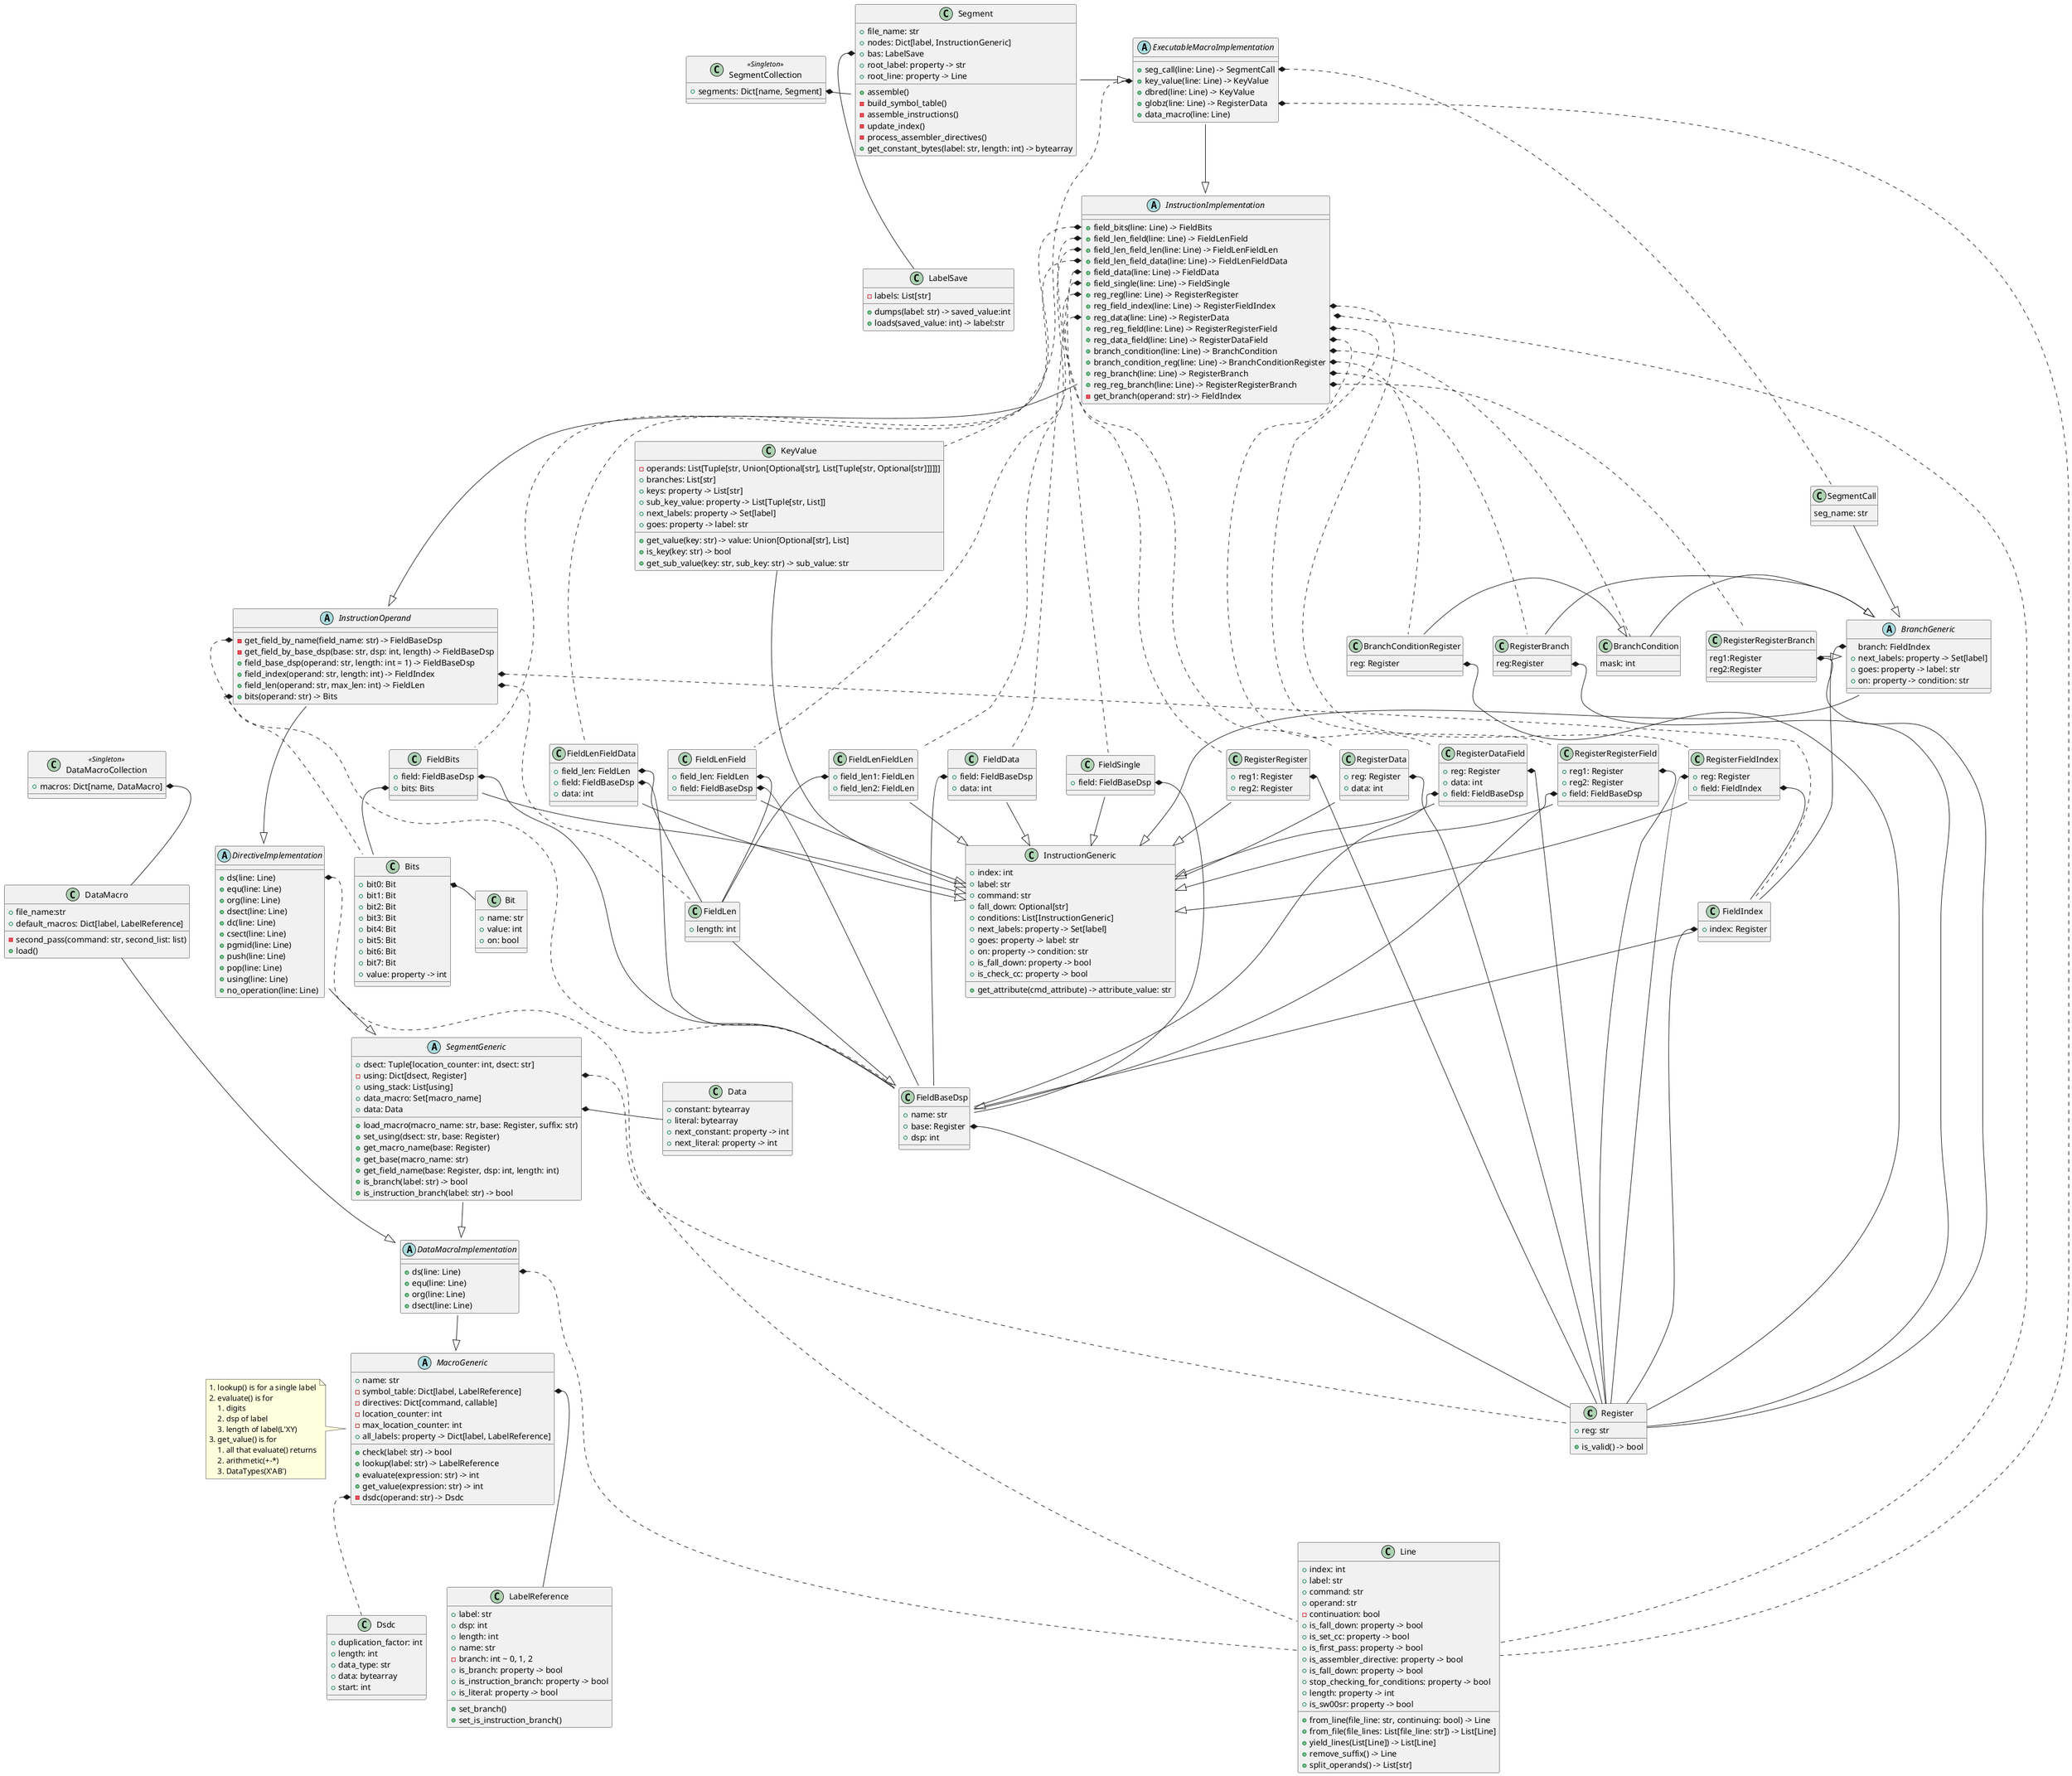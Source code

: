 @startuml

class Register {
    +reg: str
    +is_valid() -> bool
}


class Line {
    +index: int
    +label: str
    +command: str
    +operand: str
    -continuation: bool
    +is_fall_down: property -> bool
    +is_set_cc: property -> bool
    +is_first_pass: property -> bool
    +is_assembler_directive: property -> bool
    +is_fall_down: property -> bool
    +stop_checking_for_conditions: property -> bool
    +length: property -> int
    +is_sw00sr: property -> bool
    +from_line(file_line: str, continuing: bool) -> Line
    +from_file(file_lines: List[file_line: str]) -> List[Line]
    +yield_lines(List[Line]) -> List[Line]
    +remove_suffix() -> Line
    +split_operands() -> List[str] 
}

class LabelReference {
    +label: str
    +dsp: int
    +length: int
    +name: str
    -branch: int ~ 0, 1, 2
    +is_branch: property -> bool
    +is_instruction_branch: property -> bool
    +is_literal: property -> bool
    +set_branch()
    +set_is_instruction_branch()
}

class Dsdc {
    +duplication_factor: int
    +length: int
    +data_type: str
    +data: bytearray
    +start: int
}

abstract class MacroGeneric {
    +name: str
    -symbol_table: Dict[label, LabelReference]
    -directives: Dict[command, callable]
    -location_counter: int
    -max_location_counter: int
    +all_labels: property -> Dict[label, LabelReference]
    +check(label: str) -> bool
    +lookup(label: str) -> LabelReference
    +evaluate(expression: str) -> int
    +get_value(expression: str) -> int
    -dsdc(operand: str) -> Dsdc
}
note left
# lookup() is for a single label
# evaluate() is for
## digits
## dsp of label
## length of label(L'XY)
# get_value() is for
## all that evaluate() returns
## arithmetic(+-*)
## DataTypes(X'AB')
end note

MacroGeneric::symbol_table *-- LabelReference
MacroGeneric::dsdc *.. Dsdc

abstract class DataMacroImplementation {
    +ds(line: Line)
    +equ(line: Line)
    +org(line: Line)
    +dsect(line: Line)
}
DataMacroImplementation --|>  MacroGeneric
DataMacroImplementation::Line *... Line

class DataMacro {
    +file_name:str
    +default_macros: Dict[label, LabelReference]
    -second_pass(command: str, second_list: list)
    +load()
}
DataMacro ---|>  DataMacroImplementation

class Data {
    +constant: bytearray
    +literal: bytearray
    +next_constant: property -> int
    +next_literal: property -> int
}


abstract class SegmentGeneric {
    +dsect: Tuple[location_counter: int, dsect: str]
    -using: Dict[dsect, Register]
    +using_stack: List[using]
    +data_macro: Set[macro_name]
    +data: Data
    +load_macro(macro_name: str, base: Register, suffix: str)
    +set_using(dsect: str, base: Register)
    +get_macro_name(base: Register)
    +get_base(macro_name: str)
    +get_field_name(base: Register, dsp: int, length: int)
    +is_branch(label: str) -> bool
    +is_instruction_branch(label: str) -> bool
}

SegmentGeneric --|> DataMacroImplementation
SegmentGeneric::Register *... Register
SegmentGeneric::Data *- Data

abstract class DirectiveImplementation {
    +ds(line: Line)
    +equ(line: Line)
    +org(line: Line)
    +dsect(line: Line)
    +dc(line: Line)
    +csect(line: Line)
    +pgmid(line: Line)
    +push(line: Line)
    +pop(line: Line)
    +using(line: Line)
    +no_operation(line: Line)
}

DirectiveImplementation --|> SegmentGeneric
DirectiveImplementation::Line *... Line

abstract class InstructionOperand {
    -get_field_by_name(field_name: str) -> FieldBaseDsp
    -get_field_by_base_dsp(base: str, dsp: int, length) -> FieldBaseDsp
    +field_base_dsp(operand: str, length: int = 1) -> FieldBaseDsp
    +field_index(operand: str, length: int) -> FieldIndex
    +field_len(operand: str, max_len: int) -> FieldLen
    +bits(operand: str) -> Bits
}

InstructionOperand ---|> DirectiveImplementation
InstructionOperand::FieldBaseDsp *... FieldBaseDsp
InstructionOperand::FieldIndex *... FieldIndex
InstructionOperand::FieldLen *... FieldLen
InstructionOperand::Bits *... Bits

class FieldBaseDsp {
    +name: str
    +base: Register
    +dsp: int
}

FieldBaseDsp::Register *-- Register

class FieldIndex {
    +index: Register
}

FieldIndex --|> FieldBaseDsp
FieldIndex::Register *-- Register


class FieldLen {
    +length: int
}

FieldLen --|> FieldBaseDsp

class Bit {
    +name: str
    +value: int
    +on: bool
}

class Bits {
    +bit0: Bit
    +bit1: Bit
    +bit2: Bit
    +bit3: Bit
    +bit4: Bit
    +bit5: Bit
    +bit6: Bit
    +bit7: Bit
    +value: property -> int
}

Bits::Bit *- Bit


abstract class InstructionImplementation {
    +field_bits(line: Line) -> FieldBits
    +field_len_field(line: Line) -> FieldLenField
    +field_len_field_len(line: Line) -> FieldLenFieldLen
    +field_len_field_data(line: Line) -> FieldLenFieldData
    +field_data(line: Line) -> FieldData
    +field_single(line: Line) -> FieldSingle
    +reg_reg(line: Line) -> RegisterRegister
    +reg_field_index(line: Line) -> RegisterFieldIndex
    +reg_data(line: Line) -> RegisterData
    +reg_reg_field(line: Line) -> RegisterRegisterField
    +reg_data_field(line: Line) -> RegisterDataField
    +branch_condition(line: Line) -> BranchCondition
    +branch_condition_reg(line: Line) -> BranchConditionRegister
    +reg_branch(line: Line) -> RegisterBranch
    +reg_reg_branch(line: Line) -> RegisterRegisterBranch
    -get_branch(operand: str) -> FieldIndex
}

InstructionImplementation::FieldBits *... FieldBits
InstructionImplementation::FieldLenField *... FieldLenField
InstructionImplementation::FieldLenFieldData *... FieldLenFieldData
InstructionImplementation::FieldLenFieldLen *... FieldLenFieldLen
InstructionImplementation::FieldData *... FieldData
InstructionImplementation::FieldSingle *... FieldSingle
InstructionImplementation::RegisterRegister *... RegisterRegister
InstructionImplementation::RegisterFieldIndex *... RegisterFieldIndex
InstructionImplementation::RegisterData *... RegisterData
InstructionImplementation::RegisterRegisterField *... RegisterRegisterField
InstructionImplementation::RegisterDataField *... RegisterDataField
InstructionImplementation::BranchCondition *... BranchCondition
InstructionImplementation::BranchConditionRegister *... BranchConditionRegister
InstructionImplementation::RegisterBranch *... RegisterBranch
InstructionImplementation::RegisterRegisterBranch *... RegisterRegisterBranch
InstructionImplementation::Line *... Line
InstructionImplementation ---|> InstructionOperand

class InstructionGeneric {
    +index: int
    +label: str
    +command: str
    +fall_down: Optional[str]
    +conditions: List[InstructionGeneric]
    +next_labels: property -> Set[label]
    +goes: property -> label: str
    +on: property -> condition: str
    +is_fall_down: property -> bool
    +is_check_cc: property -> bool
    +get_attribute(cmd_attribute) -> attribute_value: str
}

class FieldBits {
    +field: FieldBaseDsp
    +bits: Bits
}

FieldBits::field *-- FieldBaseDsp
FieldBits::Bits *-- Bits
FieldBits --|> InstructionGeneric

class FieldLenField {
    +field_len: FieldLen
    +field: FieldBaseDsp
}

FieldLenField::FieldBaseDsp *-- FieldBaseDsp
FieldLenField::FieldLen *-- FieldLen
FieldLenField --|> InstructionGeneric

class FieldLenFieldLen {
    +field_len1: FieldLen
    +field_len2: FieldLen
}

FieldLenFieldLen::FieldLen *-- FieldLen
FieldLenFieldLen --|> InstructionGeneric

class FieldLenFieldData {
    +field_len: FieldLen
    +field: FieldBaseDsp
    +data: int
}

FieldLenFieldData::FieldBaseDsp *-- FieldBaseDsp
FieldLenFieldData::FieldLen *-- FieldLen
FieldLenFieldData --|> InstructionGeneric

class FieldData {
    +field: FieldBaseDsp
    +data: int
}

FieldData::FieldBaseDsp *-- FieldBaseDsp
FieldData --|> InstructionGeneric

class FieldSingle {
    +field: FieldBaseDsp
}

FieldSingle::FieldBaseDsp *-- FieldBaseDsp
FieldSingle --|> InstructionGeneric

class RegisterRegister {
    +reg1: Register
    +reg2: Register
}

RegisterRegister::Register *-- Register
RegisterRegister --|> InstructionGeneric

class RegisterFieldIndex {
    +reg: Register
    +field: FieldIndex
}

RegisterFieldIndex::Register *-- Register
RegisterFieldIndex::FieldIndex *-- FieldIndex
RegisterFieldIndex --|> InstructionGeneric

class RegisterData {
    +reg: Register
    +data: int
}

RegisterData::Register *-- Register
RegisterData --|> InstructionGeneric

class RegisterRegisterField {
    +reg1: Register
    +reg2: Register
    +field: FieldBaseDsp
}

RegisterRegisterField::Register *-- Register
RegisterRegisterField::FieldBaseDsp *-- FieldBaseDsp
RegisterRegisterField --|> InstructionGeneric

class RegisterDataField {
    +reg: Register
    +data: int
    +field: FieldBaseDsp
}

RegisterDataField::Register *-- Register
RegisterDataField::FieldBaseDsp *-- FieldBaseDsp
RegisterDataField --|> InstructionGeneric

abstract class BranchGeneric {
    branch: FieldIndex
    +next_labels: property -> Set[label]
    +goes: property -> label: str
    +on: property -> condition: str
}

BranchGeneric::FieldIndex *-- FieldIndex
BranchGeneric -|> InstructionGeneric

class BranchCondition {
    mask: int
}

BranchCondition -|> BranchGeneric

class BranchConditionRegister {
    reg: Register
}

BranchConditionRegister::Register *--- Register
BranchConditionRegister -|> BranchCondition

class RegisterBranch {
    reg:Register
}

RegisterBranch::Register *--- Register
RegisterBranch -|> BranchGeneric

class RegisterRegisterBranch {
    reg1:Register
    reg2:Register
}

RegisterRegisterBranch::Register *--- Register
RegisterRegisterBranch -|> BranchGeneric


abstract class ExecutableMacroImplementation {
    +seg_call(line: Line) -> SegmentCall
    +key_value(line: Line) -> KeyValue
    +dbred(line: Line) -> KeyValue
    +globz(line: Line) -> RegisterData
    +data_macro(line: Line)
}

ExecutableMacroImplementation --|> InstructionImplementation
ExecutableMacroImplementation::SegmentCall *... SegmentCall
ExecutableMacroImplementation::KeyValue *... KeyValue
ExecutableMacroImplementation::Line *... Line


class SegmentCall {
    seg_name: str
}

SegmentCall -|> BranchGeneric

class KeyValue {
    -operands: List[Tuple[str, Union[Optional[str], List[Tuple[str, Optional[str]]]]]]
    +branches: List[str]
    +keys: property -> List[str]
    +sub_key_value: property -> List[Tuple[str, List]]
    +next_labels: property -> Set[label]
    +goes: property -> label: str
    +get_value(key: str) -> value: Union[Optional[str], List]
    +is_key(key: str) -> bool
    +get_sub_value(key: str, sub_key: str) -> sub_value: str
}

KeyValue -|> InstructionGeneric

class LabelSave {
    -labels: List[str]
    +dumps(label: str) -> saved_value:int
    +loads(saved_value: int) -> label:str
}

class Segment {
    +file_name: str
    +nodes: Dict[label, InstructionGeneric]
    +bas: LabelSave
    +root_label: property -> str
    +root_line: property -> Line
    +assemble()
    -build_symbol_table()
    -assemble_instructions()
    -update_index()
    -process_assembler_directives()
    +get_constant_bytes(label: str, length: int) -> bytearray
}

Segment -|> ExecutableMacroImplementation
Segment::LabelSave *-- LabelSave

class DataMacroCollection <<Singleton>> {
    +macros: Dict[name, DataMacro]
}

class SegmentCollection <<Singleton>> {
    +segments: Dict[name, Segment]
}

DataMacroCollection::DataMacro *-- DataMacro
SegmentCollection::Segment *- Segment
@enduml